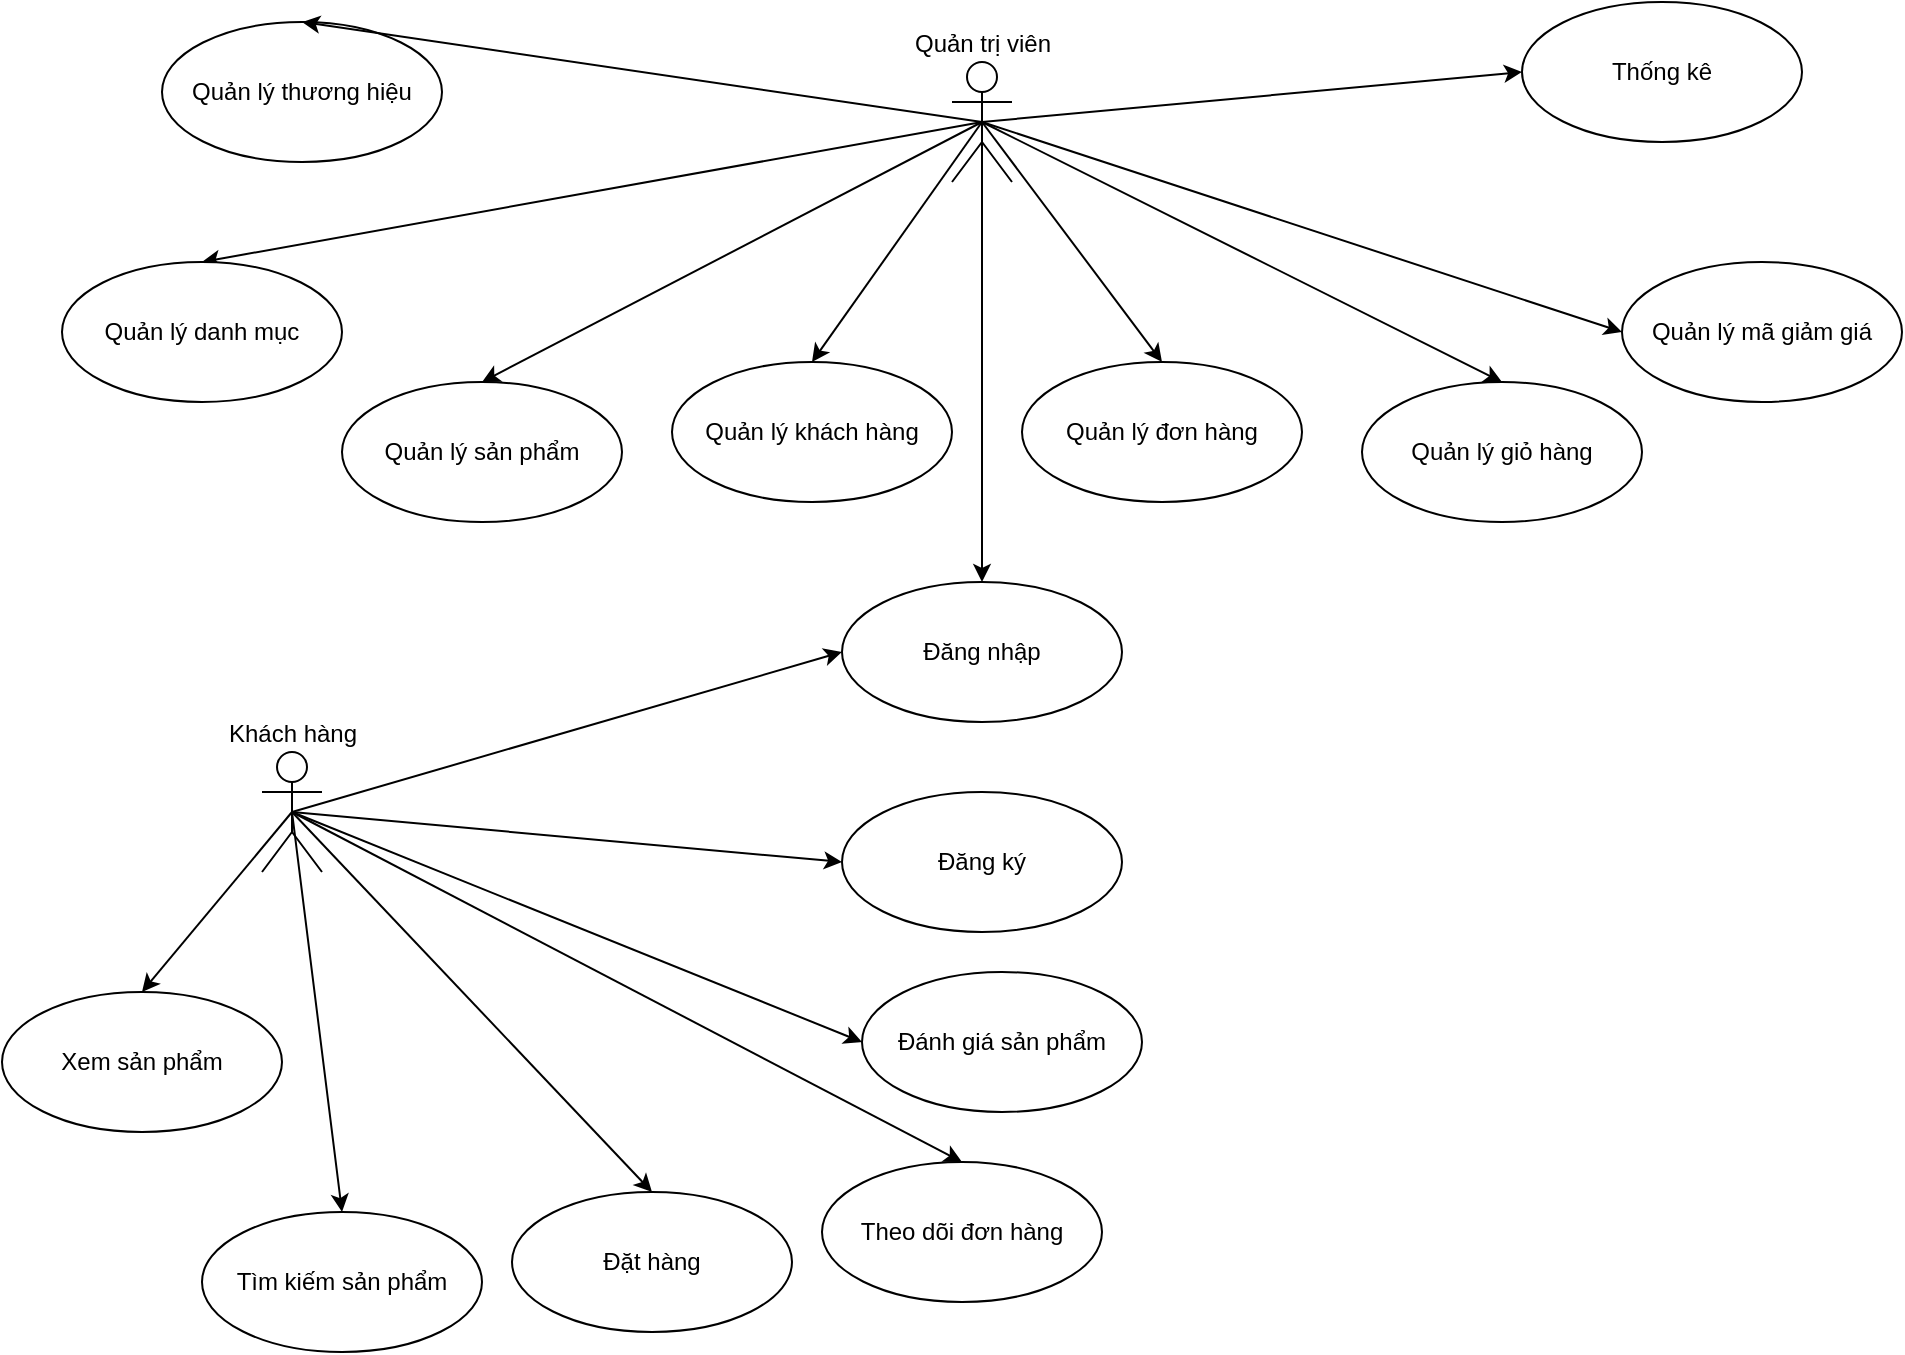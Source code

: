 <mxfile version="26.0.4">
  <diagram name="Page-1" id="f5_xvkeOe8qYkKYH0LH0">
    <mxGraphModel dx="1489" dy="807" grid="1" gridSize="10" guides="1" tooltips="1" connect="1" arrows="1" fold="1" page="1" pageScale="1" pageWidth="850" pageHeight="1100" math="0" shadow="0">
      <root>
        <mxCell id="0" />
        <mxCell id="1" parent="0" />
        <mxCell id="EA6sCmaHPRP4QWD5gDOn-23" style="rounded=0;orthogonalLoop=1;jettySize=auto;html=1;exitX=0.5;exitY=0.5;exitDx=0;exitDy=0;exitPerimeter=0;entryX=0;entryY=0.5;entryDx=0;entryDy=0;" edge="1" parent="1" source="EA6sCmaHPRP4QWD5gDOn-2" target="EA6sCmaHPRP4QWD5gDOn-15">
          <mxGeometry relative="1" as="geometry" />
        </mxCell>
        <mxCell id="EA6sCmaHPRP4QWD5gDOn-24" style="rounded=0;orthogonalLoop=1;jettySize=auto;html=1;exitX=0.5;exitY=0.5;exitDx=0;exitDy=0;exitPerimeter=0;entryX=0;entryY=0.5;entryDx=0;entryDy=0;" edge="1" parent="1" source="EA6sCmaHPRP4QWD5gDOn-2" target="EA6sCmaHPRP4QWD5gDOn-6">
          <mxGeometry relative="1" as="geometry" />
        </mxCell>
        <mxCell id="EA6sCmaHPRP4QWD5gDOn-2" value="Khách hàng" style="shape=umlActor;html=1;verticalLabelPosition=top;verticalAlign=bottom;align=center;labelPosition=center;" vertex="1" parent="1">
          <mxGeometry x="160" y="395" width="30" height="60" as="geometry" />
        </mxCell>
        <mxCell id="EA6sCmaHPRP4QWD5gDOn-25" style="edgeStyle=orthogonalEdgeStyle;rounded=0;orthogonalLoop=1;jettySize=auto;html=1;exitX=0.5;exitY=0.5;exitDx=0;exitDy=0;exitPerimeter=0;" edge="1" parent="1" source="EA6sCmaHPRP4QWD5gDOn-3" target="EA6sCmaHPRP4QWD5gDOn-6">
          <mxGeometry relative="1" as="geometry" />
        </mxCell>
        <mxCell id="EA6sCmaHPRP4QWD5gDOn-26" style="rounded=0;orthogonalLoop=1;jettySize=auto;html=1;exitX=0.5;exitY=0.5;exitDx=0;exitDy=0;exitPerimeter=0;entryX=0.5;entryY=0;entryDx=0;entryDy=0;" edge="1" parent="1" source="EA6sCmaHPRP4QWD5gDOn-3" target="EA6sCmaHPRP4QWD5gDOn-16">
          <mxGeometry relative="1" as="geometry" />
        </mxCell>
        <mxCell id="EA6sCmaHPRP4QWD5gDOn-27" style="rounded=0;orthogonalLoop=1;jettySize=auto;html=1;exitX=0.5;exitY=0.5;exitDx=0;exitDy=0;exitPerimeter=0;entryX=0.5;entryY=0;entryDx=0;entryDy=0;" edge="1" parent="1" source="EA6sCmaHPRP4QWD5gDOn-3" target="EA6sCmaHPRP4QWD5gDOn-18">
          <mxGeometry relative="1" as="geometry" />
        </mxCell>
        <mxCell id="EA6sCmaHPRP4QWD5gDOn-28" style="rounded=0;orthogonalLoop=1;jettySize=auto;html=1;exitX=0.5;exitY=0.5;exitDx=0;exitDy=0;exitPerimeter=0;entryX=0.5;entryY=0;entryDx=0;entryDy=0;" edge="1" parent="1" source="EA6sCmaHPRP4QWD5gDOn-3" target="EA6sCmaHPRP4QWD5gDOn-17">
          <mxGeometry relative="1" as="geometry" />
        </mxCell>
        <mxCell id="EA6sCmaHPRP4QWD5gDOn-29" style="rounded=0;orthogonalLoop=1;jettySize=auto;html=1;exitX=0.5;exitY=0.5;exitDx=0;exitDy=0;exitPerimeter=0;entryX=0.5;entryY=0;entryDx=0;entryDy=0;" edge="1" parent="1" source="EA6sCmaHPRP4QWD5gDOn-3" target="EA6sCmaHPRP4QWD5gDOn-20">
          <mxGeometry relative="1" as="geometry" />
        </mxCell>
        <mxCell id="EA6sCmaHPRP4QWD5gDOn-30" style="rounded=0;orthogonalLoop=1;jettySize=auto;html=1;exitX=0.5;exitY=0.5;exitDx=0;exitDy=0;exitPerimeter=0;entryX=0.5;entryY=0;entryDx=0;entryDy=0;" edge="1" parent="1" source="EA6sCmaHPRP4QWD5gDOn-3" target="EA6sCmaHPRP4QWD5gDOn-21">
          <mxGeometry relative="1" as="geometry" />
        </mxCell>
        <mxCell id="EA6sCmaHPRP4QWD5gDOn-3" value="Quản trị viên" style="shape=umlActor;html=1;verticalLabelPosition=top;verticalAlign=bottom;align=center;horizontal=1;labelPosition=center;" vertex="1" parent="1">
          <mxGeometry x="505" y="50" width="30" height="60" as="geometry" />
        </mxCell>
        <mxCell id="EA6sCmaHPRP4QWD5gDOn-6" value="Đăng nhập" style="ellipse;whiteSpace=wrap;html=1;" vertex="1" parent="1">
          <mxGeometry x="450" y="310" width="140" height="70" as="geometry" />
        </mxCell>
        <mxCell id="EA6sCmaHPRP4QWD5gDOn-14" value="Xem sản phẩm" style="ellipse;whiteSpace=wrap;html=1;" vertex="1" parent="1">
          <mxGeometry x="30" y="515" width="140" height="70" as="geometry" />
        </mxCell>
        <mxCell id="EA6sCmaHPRP4QWD5gDOn-15" value="Đăng ký" style="ellipse;whiteSpace=wrap;html=1;" vertex="1" parent="1">
          <mxGeometry x="450" y="415" width="140" height="70" as="geometry" />
        </mxCell>
        <mxCell id="EA6sCmaHPRP4QWD5gDOn-16" value="Quản lý danh mục" style="ellipse;whiteSpace=wrap;html=1;" vertex="1" parent="1">
          <mxGeometry x="60" y="150" width="140" height="70" as="geometry" />
        </mxCell>
        <mxCell id="EA6sCmaHPRP4QWD5gDOn-17" value="Quản lý sản phẩm" style="ellipse;whiteSpace=wrap;html=1;" vertex="1" parent="1">
          <mxGeometry x="200" y="210" width="140" height="70" as="geometry" />
        </mxCell>
        <mxCell id="EA6sCmaHPRP4QWD5gDOn-18" value="Quản lý khách hàng" style="ellipse;whiteSpace=wrap;html=1;" vertex="1" parent="1">
          <mxGeometry x="365" y="200" width="140" height="70" as="geometry" />
        </mxCell>
        <mxCell id="EA6sCmaHPRP4QWD5gDOn-20" value="Quản lý đơn hàng" style="ellipse;whiteSpace=wrap;html=1;" vertex="1" parent="1">
          <mxGeometry x="540" y="200" width="140" height="70" as="geometry" />
        </mxCell>
        <mxCell id="EA6sCmaHPRP4QWD5gDOn-21" value="Quản lý giỏ hàng" style="ellipse;whiteSpace=wrap;html=1;" vertex="1" parent="1">
          <mxGeometry x="710" y="210" width="140" height="70" as="geometry" />
        </mxCell>
        <mxCell id="EA6sCmaHPRP4QWD5gDOn-31" value="Quản lý thương hiệu" style="ellipse;whiteSpace=wrap;html=1;" vertex="1" parent="1">
          <mxGeometry x="110" y="30" width="140" height="70" as="geometry" />
        </mxCell>
        <mxCell id="EA6sCmaHPRP4QWD5gDOn-32" style="rounded=0;orthogonalLoop=1;jettySize=auto;html=1;exitX=0.5;exitY=0.5;exitDx=0;exitDy=0;exitPerimeter=0;entryX=0.5;entryY=0;entryDx=0;entryDy=0;" edge="1" parent="1" source="EA6sCmaHPRP4QWD5gDOn-3" target="EA6sCmaHPRP4QWD5gDOn-31">
          <mxGeometry relative="1" as="geometry">
            <mxPoint x="530" y="90" as="sourcePoint" />
            <mxPoint x="260" y="210" as="targetPoint" />
          </mxGeometry>
        </mxCell>
        <mxCell id="EA6sCmaHPRP4QWD5gDOn-33" value="Quản lý mã giảm giá" style="ellipse;whiteSpace=wrap;html=1;" vertex="1" parent="1">
          <mxGeometry x="840" y="150" width="140" height="70" as="geometry" />
        </mxCell>
        <mxCell id="EA6sCmaHPRP4QWD5gDOn-34" value="Thống kê" style="ellipse;whiteSpace=wrap;html=1;" vertex="1" parent="1">
          <mxGeometry x="790" y="20" width="140" height="70" as="geometry" />
        </mxCell>
        <mxCell id="EA6sCmaHPRP4QWD5gDOn-35" style="rounded=0;orthogonalLoop=1;jettySize=auto;html=1;exitX=0.5;exitY=0.5;exitDx=0;exitDy=0;exitPerimeter=0;entryX=0;entryY=0.5;entryDx=0;entryDy=0;" edge="1" parent="1" source="EA6sCmaHPRP4QWD5gDOn-3" target="EA6sCmaHPRP4QWD5gDOn-33">
          <mxGeometry relative="1" as="geometry">
            <mxPoint x="530" y="90" as="sourcePoint" />
            <mxPoint x="790" y="220" as="targetPoint" />
          </mxGeometry>
        </mxCell>
        <mxCell id="EA6sCmaHPRP4QWD5gDOn-36" style="rounded=0;orthogonalLoop=1;jettySize=auto;html=1;exitX=0.5;exitY=0.5;exitDx=0;exitDy=0;exitPerimeter=0;entryX=0;entryY=0.5;entryDx=0;entryDy=0;" edge="1" parent="1" source="EA6sCmaHPRP4QWD5gDOn-3" target="EA6sCmaHPRP4QWD5gDOn-34">
          <mxGeometry relative="1" as="geometry">
            <mxPoint x="540" y="100" as="sourcePoint" />
            <mxPoint x="800" y="230" as="targetPoint" />
          </mxGeometry>
        </mxCell>
        <mxCell id="EA6sCmaHPRP4QWD5gDOn-37" value="Theo dõi đơn hàng" style="ellipse;whiteSpace=wrap;html=1;" vertex="1" parent="1">
          <mxGeometry x="440" y="600" width="140" height="70" as="geometry" />
        </mxCell>
        <mxCell id="EA6sCmaHPRP4QWD5gDOn-38" value="Đặt hàng" style="ellipse;whiteSpace=wrap;html=1;" vertex="1" parent="1">
          <mxGeometry x="285" y="615" width="140" height="70" as="geometry" />
        </mxCell>
        <mxCell id="EA6sCmaHPRP4QWD5gDOn-39" style="rounded=0;orthogonalLoop=1;jettySize=auto;html=1;exitX=0.5;exitY=0.5;exitDx=0;exitDy=0;exitPerimeter=0;entryX=0.5;entryY=0;entryDx=0;entryDy=0;" edge="1" parent="1" source="EA6sCmaHPRP4QWD5gDOn-2" target="EA6sCmaHPRP4QWD5gDOn-38">
          <mxGeometry relative="1" as="geometry">
            <mxPoint x="185" y="435" as="sourcePoint" />
            <mxPoint x="460" y="460" as="targetPoint" />
          </mxGeometry>
        </mxCell>
        <mxCell id="EA6sCmaHPRP4QWD5gDOn-40" style="rounded=0;orthogonalLoop=1;jettySize=auto;html=1;exitX=0.5;exitY=0.5;exitDx=0;exitDy=0;exitPerimeter=0;entryX=0.5;entryY=0;entryDx=0;entryDy=0;" edge="1" parent="1" source="EA6sCmaHPRP4QWD5gDOn-2" target="EA6sCmaHPRP4QWD5gDOn-14">
          <mxGeometry relative="1" as="geometry">
            <mxPoint x="185" y="435" as="sourcePoint" />
            <mxPoint x="130" y="600" as="targetPoint" />
          </mxGeometry>
        </mxCell>
        <mxCell id="EA6sCmaHPRP4QWD5gDOn-41" style="rounded=0;orthogonalLoop=1;jettySize=auto;html=1;exitX=0.5;exitY=0.5;exitDx=0;exitDy=0;exitPerimeter=0;entryX=0.5;entryY=0;entryDx=0;entryDy=0;" edge="1" parent="1" source="EA6sCmaHPRP4QWD5gDOn-2" target="EA6sCmaHPRP4QWD5gDOn-37">
          <mxGeometry relative="1" as="geometry">
            <mxPoint x="250" y="465" as="sourcePoint" />
            <mxPoint x="195" y="630" as="targetPoint" />
          </mxGeometry>
        </mxCell>
        <mxCell id="EA6sCmaHPRP4QWD5gDOn-42" value="Đánh giá sản phẩm" style="ellipse;whiteSpace=wrap;html=1;" vertex="1" parent="1">
          <mxGeometry x="460" y="505" width="140" height="70" as="geometry" />
        </mxCell>
        <mxCell id="EA6sCmaHPRP4QWD5gDOn-43" style="rounded=0;orthogonalLoop=1;jettySize=auto;html=1;exitX=0.5;exitY=0.5;exitDx=0;exitDy=0;exitPerimeter=0;entryX=0;entryY=0.5;entryDx=0;entryDy=0;" edge="1" parent="1" source="EA6sCmaHPRP4QWD5gDOn-2" target="EA6sCmaHPRP4QWD5gDOn-42">
          <mxGeometry relative="1" as="geometry">
            <mxPoint x="185" y="435" as="sourcePoint" />
            <mxPoint x="440" y="600" as="targetPoint" />
          </mxGeometry>
        </mxCell>
        <mxCell id="EA6sCmaHPRP4QWD5gDOn-44" value="Tìm kiếm sản phẩm" style="ellipse;whiteSpace=wrap;html=1;" vertex="1" parent="1">
          <mxGeometry x="130" y="625" width="140" height="70" as="geometry" />
        </mxCell>
        <mxCell id="EA6sCmaHPRP4QWD5gDOn-45" style="rounded=0;orthogonalLoop=1;jettySize=auto;html=1;exitX=0.5;exitY=0.5;exitDx=0;exitDy=0;exitPerimeter=0;entryX=0.5;entryY=0;entryDx=0;entryDy=0;" edge="1" parent="1" source="EA6sCmaHPRP4QWD5gDOn-2" target="EA6sCmaHPRP4QWD5gDOn-44">
          <mxGeometry relative="1" as="geometry">
            <mxPoint x="185" y="435" as="sourcePoint" />
            <mxPoint x="110" y="525" as="targetPoint" />
          </mxGeometry>
        </mxCell>
      </root>
    </mxGraphModel>
  </diagram>
</mxfile>
